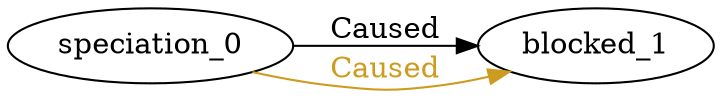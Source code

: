 digraph finite_state_machine { 
	rankdir=LR;
	size="50,50";
node0 [label = "speciation_0"]
node1 [label = "blocked_1"]
node0 -> node1 [ label = "Caused" fontcolor="black"  color = "Black"];
node0 -> node1 [ label = "Caused" fontcolor="goldenrod3"  color = "goldenrod3"];
}